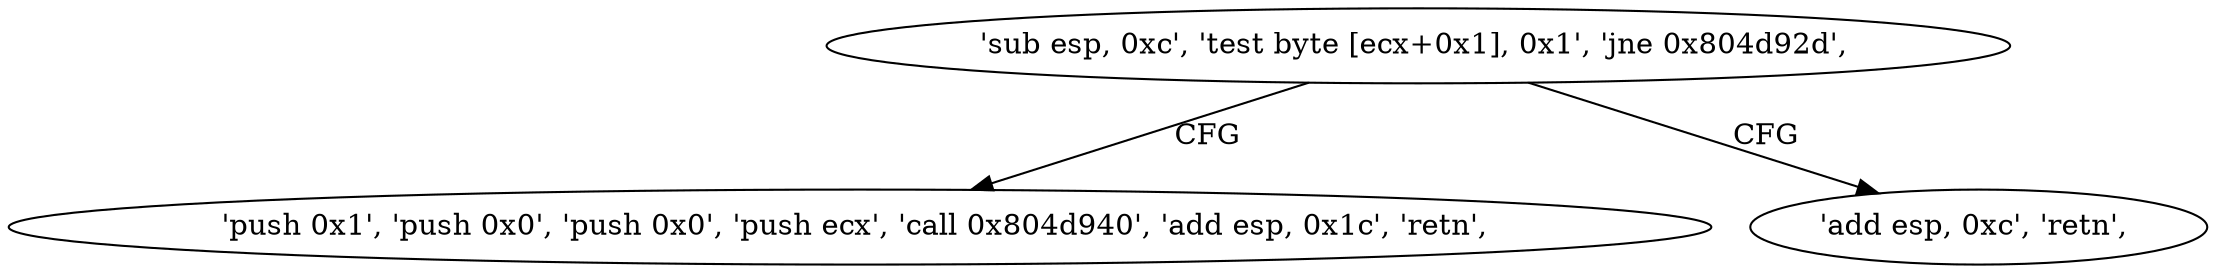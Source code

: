 digraph "func" {
"134535456" [label = "'sub esp, 0xc', 'test byte [ecx+0x1], 0x1', 'jne 0x804d92d', " ]
"134535469" [label = "'push 0x1', 'push 0x0', 'push 0x0', 'push ecx', 'call 0x804d940', 'add esp, 0x1c', 'retn', " ]
"134535465" [label = "'add esp, 0xc', 'retn', " ]
"134535456" -> "134535469" [ label = "CFG" ]
"134535456" -> "134535465" [ label = "CFG" ]
}
